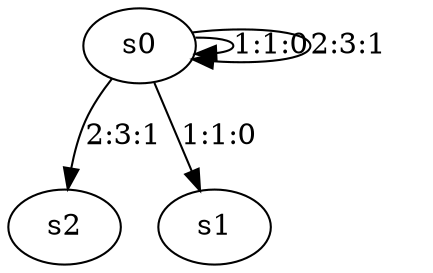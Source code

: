 digraph G {
2 [label = "s2"]
1 [label = "s1"]
0 [label = "s0"]
0->0 [label = "1:1:0"]
0->1 [label = "1:1:0"]
0->0 [label = "2:3:1"]
0->2 [label = "2:3:1"]
}
